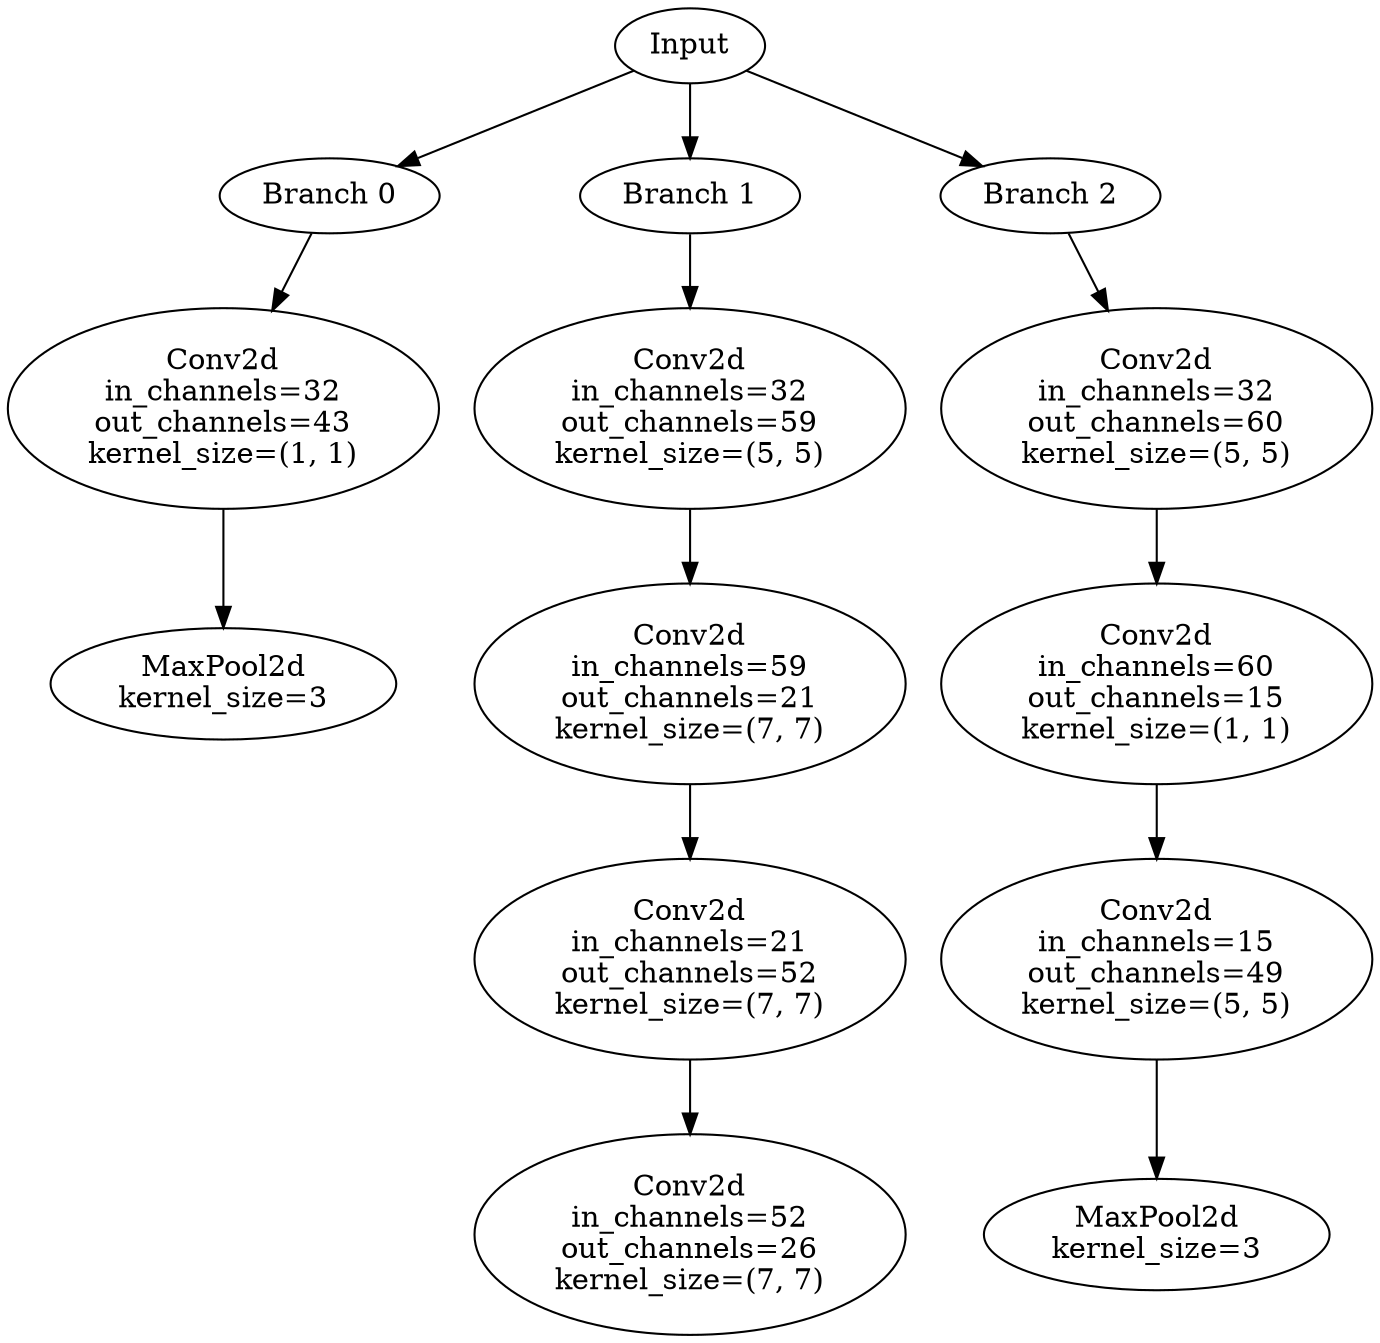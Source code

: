 // Inception Module - Coral 60
digraph {
	Input [label=Input]
	Branch_0 [label="Branch 0"]
	Input -> Branch_0
	Branch_0_Layer_0 [label="Conv2d
in_channels=32
out_channels=43
kernel_size=(1, 1)"]
	Branch_0 -> Branch_0_Layer_0
	Branch_0_Layer_1 [label="MaxPool2d
kernel_size=3"]
	Branch_0_Layer_0 -> Branch_0_Layer_1
	Branch_1 [label="Branch 1"]
	Input -> Branch_1
	Branch_1_Layer_0 [label="Conv2d
in_channels=32
out_channels=59
kernel_size=(5, 5)"]
	Branch_1 -> Branch_1_Layer_0
	Branch_1_Layer_1 [label="Conv2d
in_channels=59
out_channels=21
kernel_size=(7, 7)"]
	Branch_1_Layer_0 -> Branch_1_Layer_1
	Branch_1_Layer_2 [label="Conv2d
in_channels=21
out_channels=52
kernel_size=(7, 7)"]
	Branch_1_Layer_1 -> Branch_1_Layer_2
	Branch_1_Layer_3 [label="Conv2d
in_channels=52
out_channels=26
kernel_size=(7, 7)"]
	Branch_1_Layer_2 -> Branch_1_Layer_3
	Branch_2 [label="Branch 2"]
	Input -> Branch_2
	Branch_2_Layer_0 [label="Conv2d
in_channels=32
out_channels=60
kernel_size=(5, 5)"]
	Branch_2 -> Branch_2_Layer_0
	Branch_2_Layer_1 [label="Conv2d
in_channels=60
out_channels=15
kernel_size=(1, 1)"]
	Branch_2_Layer_0 -> Branch_2_Layer_1
	Branch_2_Layer_2 [label="Conv2d
in_channels=15
out_channels=49
kernel_size=(5, 5)"]
	Branch_2_Layer_1 -> Branch_2_Layer_2
	Branch_2_Layer_3 [label="MaxPool2d
kernel_size=3"]
	Branch_2_Layer_2 -> Branch_2_Layer_3
}
